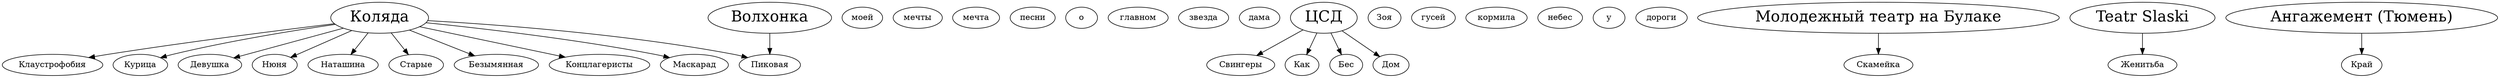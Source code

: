 digraph G {
    Коляда [fontsize=26];
        Коляда -> Клаустрофобия
        Коляда -> Курица
        Коляда -> Девушка моей мечты
        Коляда -> Нюня
        Коляда -> Наташина мечта
        Коляда -> Старые песни о главном
        Коляда -> Безымянная звезда
        Коляда -> Концлагеристы
        Коляда -> Пиковая дама
        Коляда -> Маскарад
    ЦСД [fontsize=26];
        ЦСД -> Свингеры
        ЦСД -> Как Зоя гусей кормила
        ЦСД -> Бес небес
        ЦСД -> Дом у дороги
    "Молодежный театр на Булаке" [fontsize=26];
        "Молодежный театр на Булаке" -> Скамейка
    Волхонка [fontsize=26];
        Волхонка -> Пиковая дама
    "Teatr Slaski"  [fontsize=26];
        "Teatr Slaski" -> Женитьба
    "Ангажемент (Тюмень)" [fontsize=26];
        "Ангажемент (Тюмень)" -> Край
}
